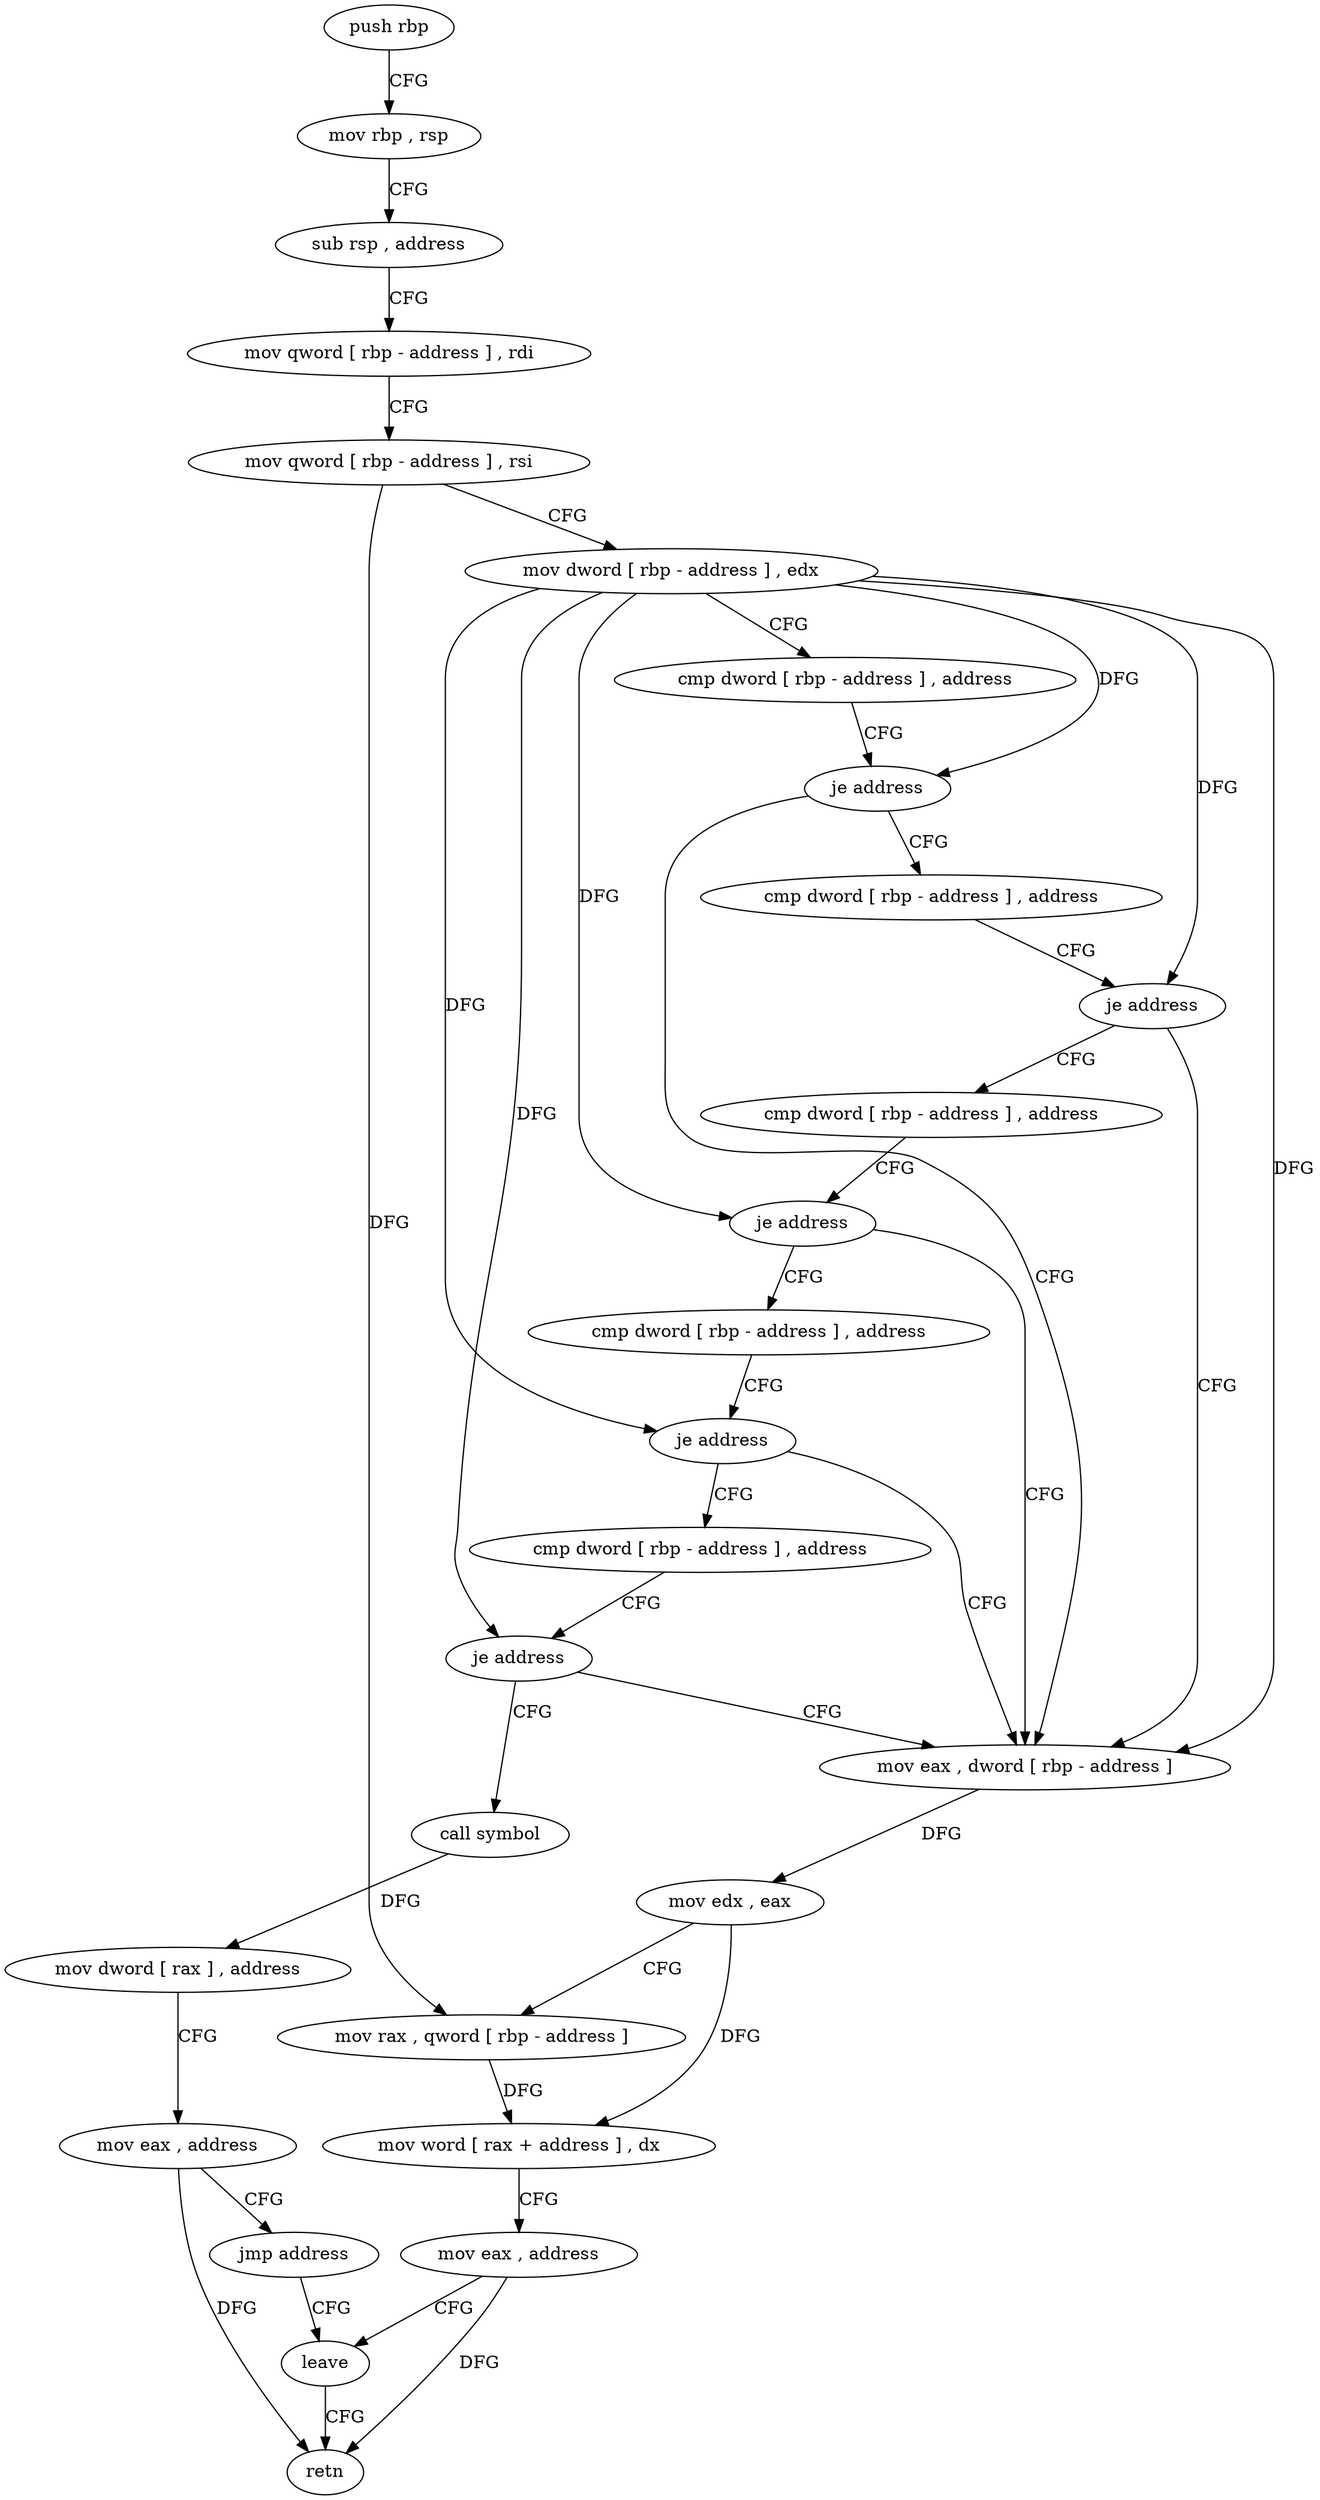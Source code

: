 digraph "func" {
"4298148" [label = "push rbp" ]
"4298149" [label = "mov rbp , rsp" ]
"4298152" [label = "sub rsp , address" ]
"4298156" [label = "mov qword [ rbp - address ] , rdi" ]
"4298160" [label = "mov qword [ rbp - address ] , rsi" ]
"4298164" [label = "mov dword [ rbp - address ] , edx" ]
"4298167" [label = "cmp dword [ rbp - address ] , address" ]
"4298171" [label = "je address" ]
"4298215" [label = "mov eax , dword [ rbp - address ]" ]
"4298173" [label = "cmp dword [ rbp - address ] , address" ]
"4298218" [label = "mov edx , eax" ]
"4298220" [label = "mov rax , qword [ rbp - address ]" ]
"4298224" [label = "mov word [ rax + address ] , dx" ]
"4298228" [label = "mov eax , address" ]
"4298233" [label = "leave" ]
"4298177" [label = "je address" ]
"4298179" [label = "cmp dword [ rbp - address ] , address" ]
"4298183" [label = "je address" ]
"4298185" [label = "cmp dword [ rbp - address ] , address" ]
"4298189" [label = "je address" ]
"4298191" [label = "cmp dword [ rbp - address ] , address" ]
"4298195" [label = "je address" ]
"4298197" [label = "call symbol" ]
"4298202" [label = "mov dword [ rax ] , address" ]
"4298208" [label = "mov eax , address" ]
"4298213" [label = "jmp address" ]
"4298234" [label = "retn" ]
"4298148" -> "4298149" [ label = "CFG" ]
"4298149" -> "4298152" [ label = "CFG" ]
"4298152" -> "4298156" [ label = "CFG" ]
"4298156" -> "4298160" [ label = "CFG" ]
"4298160" -> "4298164" [ label = "CFG" ]
"4298160" -> "4298220" [ label = "DFG" ]
"4298164" -> "4298167" [ label = "CFG" ]
"4298164" -> "4298171" [ label = "DFG" ]
"4298164" -> "4298215" [ label = "DFG" ]
"4298164" -> "4298177" [ label = "DFG" ]
"4298164" -> "4298183" [ label = "DFG" ]
"4298164" -> "4298189" [ label = "DFG" ]
"4298164" -> "4298195" [ label = "DFG" ]
"4298167" -> "4298171" [ label = "CFG" ]
"4298171" -> "4298215" [ label = "CFG" ]
"4298171" -> "4298173" [ label = "CFG" ]
"4298215" -> "4298218" [ label = "DFG" ]
"4298173" -> "4298177" [ label = "CFG" ]
"4298218" -> "4298220" [ label = "CFG" ]
"4298218" -> "4298224" [ label = "DFG" ]
"4298220" -> "4298224" [ label = "DFG" ]
"4298224" -> "4298228" [ label = "CFG" ]
"4298228" -> "4298233" [ label = "CFG" ]
"4298228" -> "4298234" [ label = "DFG" ]
"4298233" -> "4298234" [ label = "CFG" ]
"4298177" -> "4298215" [ label = "CFG" ]
"4298177" -> "4298179" [ label = "CFG" ]
"4298179" -> "4298183" [ label = "CFG" ]
"4298183" -> "4298215" [ label = "CFG" ]
"4298183" -> "4298185" [ label = "CFG" ]
"4298185" -> "4298189" [ label = "CFG" ]
"4298189" -> "4298215" [ label = "CFG" ]
"4298189" -> "4298191" [ label = "CFG" ]
"4298191" -> "4298195" [ label = "CFG" ]
"4298195" -> "4298215" [ label = "CFG" ]
"4298195" -> "4298197" [ label = "CFG" ]
"4298197" -> "4298202" [ label = "DFG" ]
"4298202" -> "4298208" [ label = "CFG" ]
"4298208" -> "4298213" [ label = "CFG" ]
"4298208" -> "4298234" [ label = "DFG" ]
"4298213" -> "4298233" [ label = "CFG" ]
}

